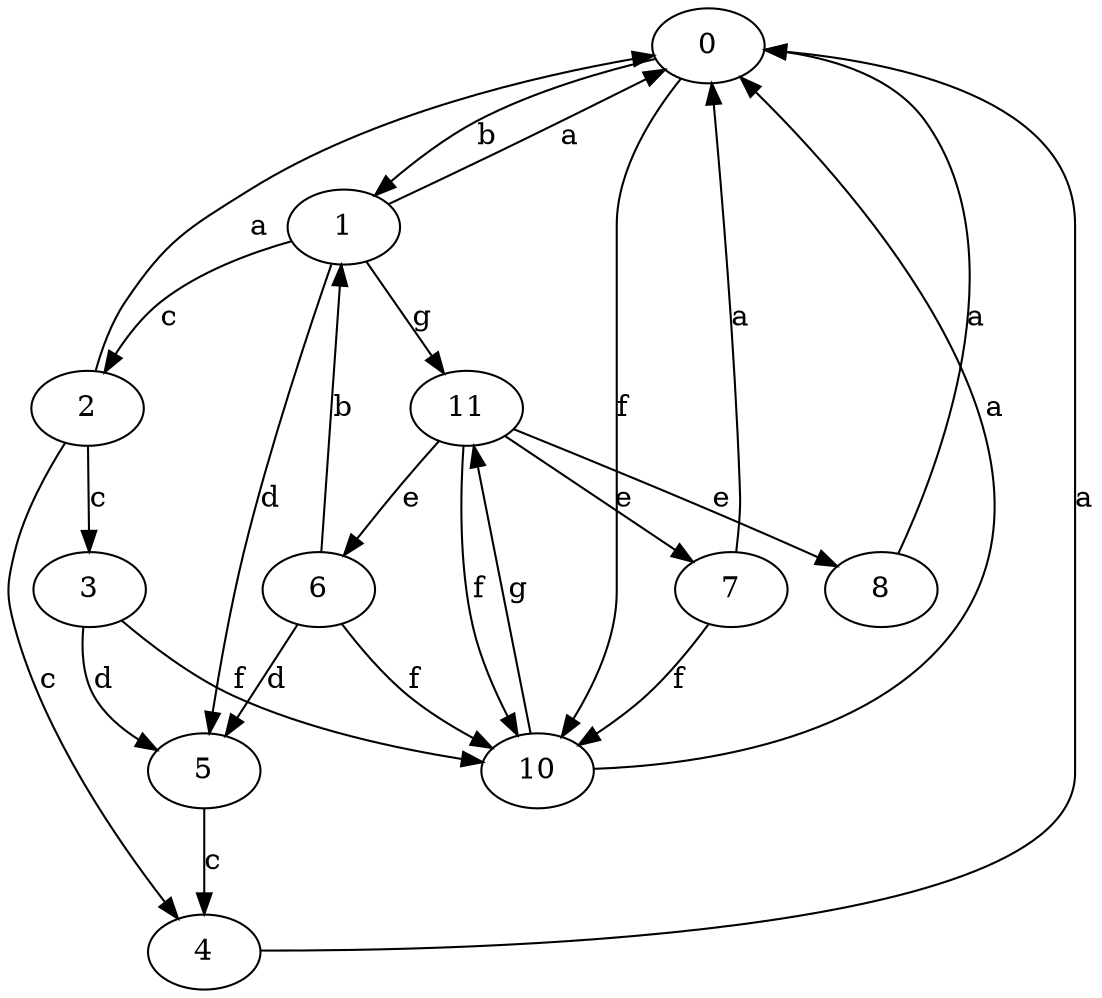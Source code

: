 strict digraph  {
0;
1;
2;
3;
4;
5;
6;
7;
8;
10;
11;
0 -> 1  [label=b];
0 -> 10  [label=f];
1 -> 0  [label=a];
1 -> 2  [label=c];
1 -> 5  [label=d];
1 -> 11  [label=g];
2 -> 0  [label=a];
2 -> 3  [label=c];
2 -> 4  [label=c];
3 -> 5  [label=d];
3 -> 10  [label=f];
4 -> 0  [label=a];
5 -> 4  [label=c];
6 -> 1  [label=b];
6 -> 5  [label=d];
6 -> 10  [label=f];
7 -> 0  [label=a];
7 -> 10  [label=f];
8 -> 0  [label=a];
10 -> 0  [label=a];
10 -> 11  [label=g];
11 -> 6  [label=e];
11 -> 7  [label=e];
11 -> 8  [label=e];
11 -> 10  [label=f];
}
